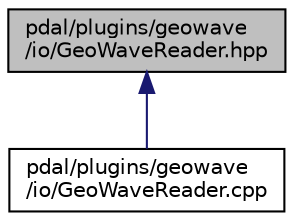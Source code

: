 digraph "pdal/plugins/geowave/io/GeoWaveReader.hpp"
{
  edge [fontname="Helvetica",fontsize="10",labelfontname="Helvetica",labelfontsize="10"];
  node [fontname="Helvetica",fontsize="10",shape=record];
  Node1 [label="pdal/plugins/geowave\l/io/GeoWaveReader.hpp",height=0.2,width=0.4,color="black", fillcolor="grey75", style="filled", fontcolor="black"];
  Node1 -> Node2 [dir="back",color="midnightblue",fontsize="10",style="solid",fontname="Helvetica"];
  Node2 [label="pdal/plugins/geowave\l/io/GeoWaveReader.cpp",height=0.2,width=0.4,color="black", fillcolor="white", style="filled",URL="$GeoWaveReader_8cpp.html"];
}
